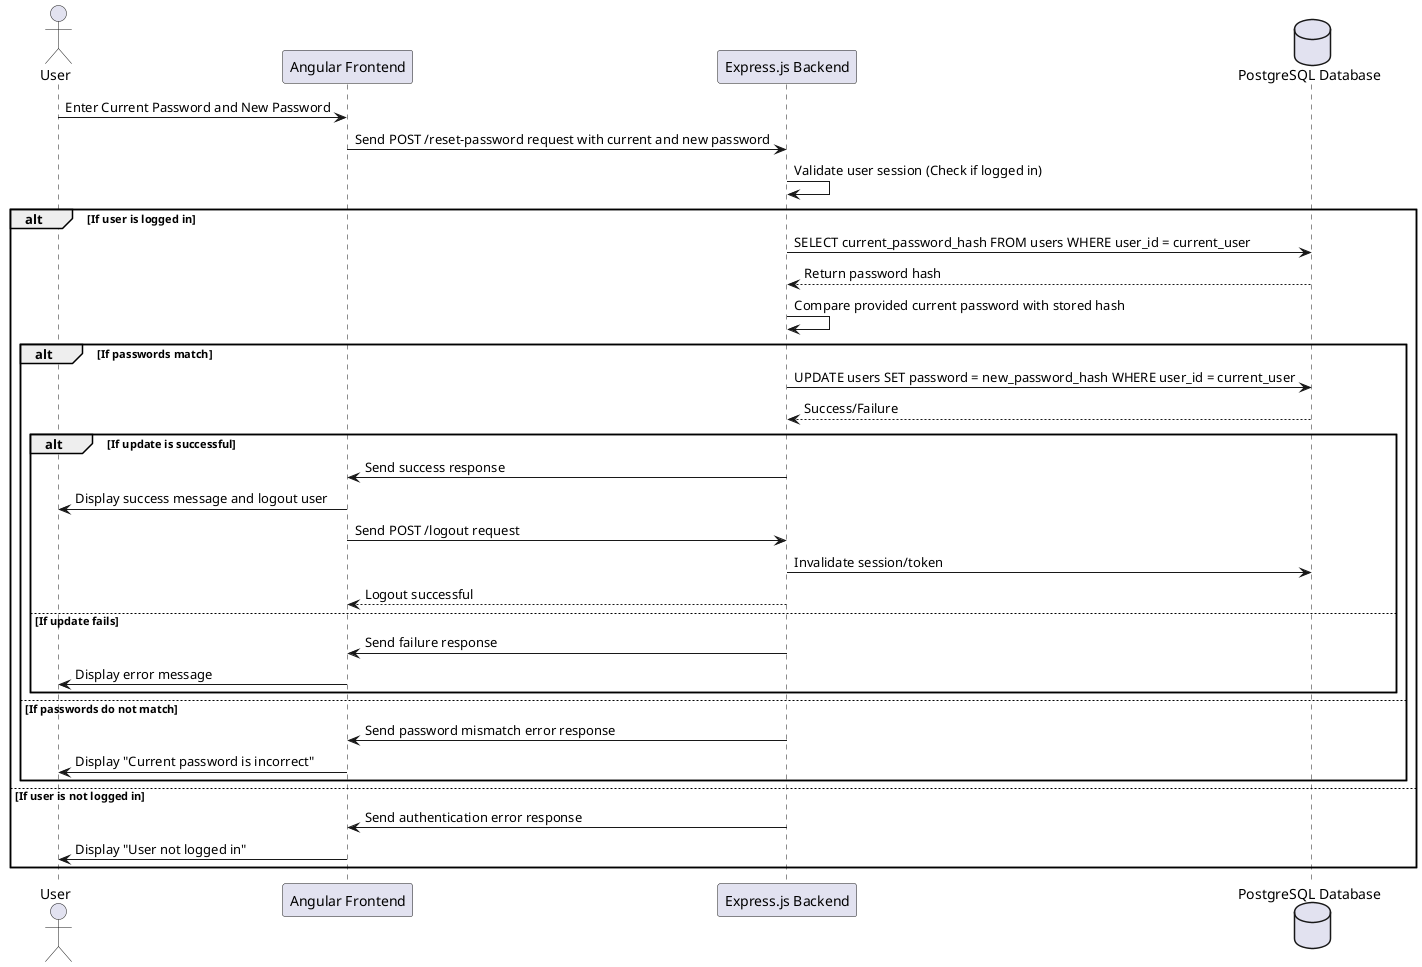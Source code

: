 @startuml

actor User
participant "Angular Frontend" as FE
participant "Express.js Backend" as BE
database "PostgreSQL Database" as DB

User -> FE: Enter Current Password and New Password
FE -> BE: Send POST /reset-password request with current and new password
BE -> BE: Validate user session (Check if logged in)
alt If user is logged in
    BE -> DB: SELECT current_password_hash FROM users WHERE user_id = current_user
    DB --> BE: Return password hash
    BE -> BE: Compare provided current password with stored hash
    alt If passwords match
        BE -> DB: UPDATE users SET password = new_password_hash WHERE user_id = current_user
        DB --> BE: Success/Failure
        alt If update is successful
            BE -> FE: Send success response
            FE -> User: Display success message and logout user
            FE -> BE: Send POST /logout request
            BE -> DB: Invalidate session/token
            BE --> FE: Logout successful
        else If update fails
            BE -> FE: Send failure response
            FE -> User: Display error message
        end
    else If passwords do not match
        BE -> FE: Send password mismatch error response
        FE -> User: Display "Current password is incorrect"
    end
else If user is not logged in
    BE -> FE: Send authentication error response
    FE -> User: Display "User not logged in"
end

@enduml
